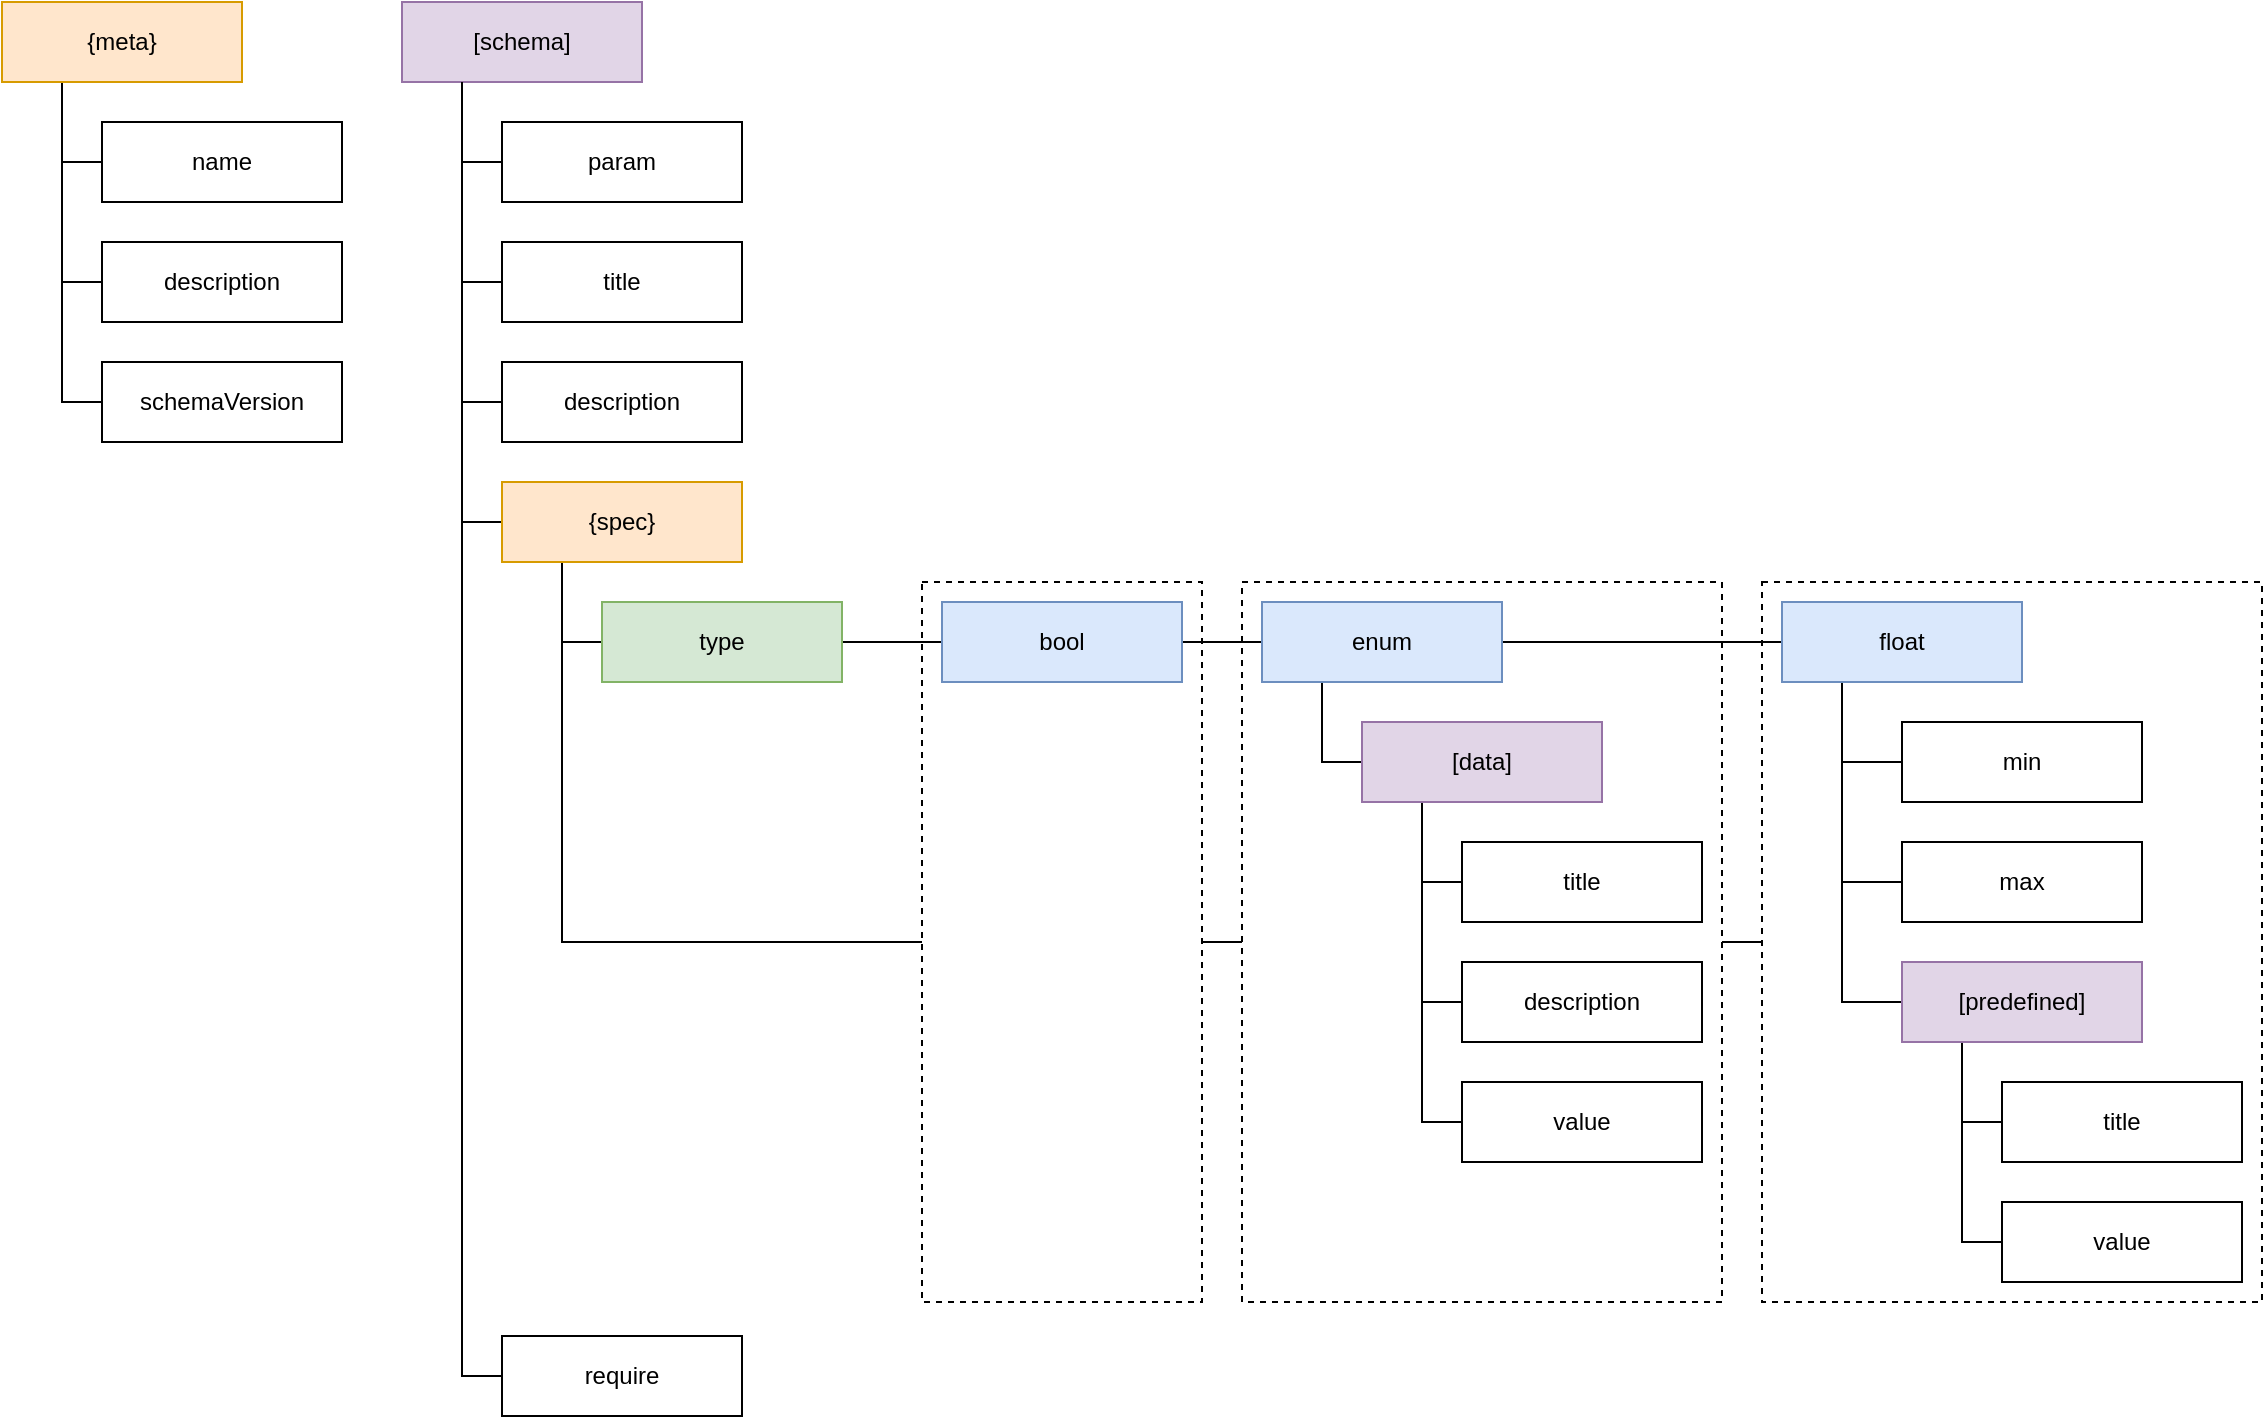 <mxfile version="15.7.3" type="device"><diagram id="p4MmBSN93-wABHWj0Tjt" name="Страница 1"><mxGraphModel dx="1422" dy="985" grid="1" gridSize="10" guides="1" tooltips="1" connect="1" arrows="1" fold="1" page="1" pageScale="1" pageWidth="1169" pageHeight="827" math="0" shadow="0"><root><mxCell id="0"/><mxCell id="1" parent="0"/><mxCell id="d4TlTFK5jQNRvdYHrK2c-62" value="" style="rounded=0;whiteSpace=wrap;html=1;align=center;dashed=1;fillColor=none;" vertex="1" parent="1"><mxGeometry x="960" y="450" width="250" height="360" as="geometry"/></mxCell><mxCell id="d4TlTFK5jQNRvdYHrK2c-61" value="" style="rounded=0;whiteSpace=wrap;html=1;align=center;dashed=1;fillColor=none;" vertex="1" parent="1"><mxGeometry x="700" y="450" width="240" height="360" as="geometry"/></mxCell><mxCell id="d4TlTFK5jQNRvdYHrK2c-63" style="edgeStyle=orthogonalEdgeStyle;rounded=0;orthogonalLoop=1;jettySize=auto;html=1;exitX=1;exitY=0.5;exitDx=0;exitDy=0;entryX=0;entryY=0.5;entryDx=0;entryDy=0;endArrow=none;endFill=0;" edge="1" parent="1" source="d4TlTFK5jQNRvdYHrK2c-43" target="d4TlTFK5jQNRvdYHrK2c-61"><mxGeometry relative="1" as="geometry"/></mxCell><mxCell id="d4TlTFK5jQNRvdYHrK2c-43" value="" style="rounded=0;whiteSpace=wrap;html=1;align=center;dashed=1;fillColor=none;" vertex="1" parent="1"><mxGeometry x="540" y="450" width="140" height="360" as="geometry"/></mxCell><mxCell id="d4TlTFK5jQNRvdYHrK2c-14" style="edgeStyle=orthogonalEdgeStyle;rounded=0;orthogonalLoop=1;jettySize=auto;html=1;exitX=0.25;exitY=1;exitDx=0;exitDy=0;entryX=0;entryY=0.5;entryDx=0;entryDy=0;endArrow=none;endFill=0;" edge="1" parent="1" source="d4TlTFK5jQNRvdYHrK2c-3" target="d4TlTFK5jQNRvdYHrK2c-12"><mxGeometry relative="1" as="geometry"/></mxCell><mxCell id="d4TlTFK5jQNRvdYHrK2c-15" style="edgeStyle=orthogonalEdgeStyle;rounded=0;orthogonalLoop=1;jettySize=auto;html=1;exitX=0.25;exitY=1;exitDx=0;exitDy=0;entryX=0;entryY=0.5;entryDx=0;entryDy=0;endArrow=none;endFill=0;" edge="1" parent="1" source="d4TlTFK5jQNRvdYHrK2c-3" target="d4TlTFK5jQNRvdYHrK2c-13"><mxGeometry relative="1" as="geometry"/></mxCell><mxCell id="d4TlTFK5jQNRvdYHrK2c-18" style="edgeStyle=orthogonalEdgeStyle;rounded=0;orthogonalLoop=1;jettySize=auto;html=1;exitX=0.25;exitY=1;exitDx=0;exitDy=0;entryX=0;entryY=0.5;entryDx=0;entryDy=0;endArrow=none;endFill=0;" edge="1" parent="1" source="d4TlTFK5jQNRvdYHrK2c-3" target="d4TlTFK5jQNRvdYHrK2c-17"><mxGeometry relative="1" as="geometry"/></mxCell><mxCell id="d4TlTFK5jQNRvdYHrK2c-3" value="{meta}" style="rounded=0;whiteSpace=wrap;html=1;align=center;fillColor=#ffe6cc;strokeColor=#d79b00;" vertex="1" parent="1"><mxGeometry x="80" y="160" width="120" height="40" as="geometry"/></mxCell><mxCell id="d4TlTFK5jQNRvdYHrK2c-70" style="edgeStyle=orthogonalEdgeStyle;rounded=0;orthogonalLoop=1;jettySize=auto;html=1;exitX=0.25;exitY=1;exitDx=0;exitDy=0;entryX=0;entryY=0.5;entryDx=0;entryDy=0;endArrow=none;endFill=0;" edge="1" parent="1" source="d4TlTFK5jQNRvdYHrK2c-4" target="d4TlTFK5jQNRvdYHrK2c-69"><mxGeometry relative="1" as="geometry"/></mxCell><mxCell id="d4TlTFK5jQNRvdYHrK2c-4" value="[schema]" style="rounded=0;whiteSpace=wrap;html=1;align=center;fillColor=#e1d5e7;strokeColor=#9673a6;" vertex="1" parent="1"><mxGeometry x="280" y="160" width="120" height="40" as="geometry"/></mxCell><mxCell id="d4TlTFK5jQNRvdYHrK2c-20" style="edgeStyle=orthogonalEdgeStyle;rounded=0;orthogonalLoop=1;jettySize=auto;html=1;exitX=0.25;exitY=1;exitDx=0;exitDy=0;entryX=0;entryY=0.5;entryDx=0;entryDy=0;endArrow=none;endFill=0;" edge="1" parent="1" source="d4TlTFK5jQNRvdYHrK2c-4" target="d4TlTFK5jQNRvdYHrK2c-6"><mxGeometry relative="1" as="geometry"><mxPoint x="360" y="260" as="sourcePoint"/></mxGeometry></mxCell><mxCell id="d4TlTFK5jQNRvdYHrK2c-21" style="edgeStyle=orthogonalEdgeStyle;rounded=0;orthogonalLoop=1;jettySize=auto;html=1;exitX=0.25;exitY=1;exitDx=0;exitDy=0;entryX=0;entryY=0.5;entryDx=0;entryDy=0;endArrow=none;endFill=0;" edge="1" parent="1" source="d4TlTFK5jQNRvdYHrK2c-4" target="d4TlTFK5jQNRvdYHrK2c-7"><mxGeometry relative="1" as="geometry"><mxPoint x="360" y="260" as="sourcePoint"/></mxGeometry></mxCell><mxCell id="d4TlTFK5jQNRvdYHrK2c-22" style="edgeStyle=orthogonalEdgeStyle;rounded=0;orthogonalLoop=1;jettySize=auto;html=1;exitX=0.25;exitY=1;exitDx=0;exitDy=0;entryX=0;entryY=0.5;entryDx=0;entryDy=0;endArrow=none;endFill=0;" edge="1" parent="1" source="d4TlTFK5jQNRvdYHrK2c-4" target="d4TlTFK5jQNRvdYHrK2c-8"><mxGeometry relative="1" as="geometry"><mxPoint x="360" y="260" as="sourcePoint"/></mxGeometry></mxCell><mxCell id="d4TlTFK5jQNRvdYHrK2c-23" style="edgeStyle=orthogonalEdgeStyle;rounded=0;orthogonalLoop=1;jettySize=auto;html=1;entryX=0;entryY=0.5;entryDx=0;entryDy=0;endArrow=none;endFill=0;exitX=0.25;exitY=1;exitDx=0;exitDy=0;" edge="1" parent="1" source="d4TlTFK5jQNRvdYHrK2c-4" target="d4TlTFK5jQNRvdYHrK2c-9"><mxGeometry relative="1" as="geometry"><mxPoint x="360" y="260" as="sourcePoint"/></mxGeometry></mxCell><mxCell id="d4TlTFK5jQNRvdYHrK2c-6" value="param" style="rounded=0;whiteSpace=wrap;html=1;align=center;" vertex="1" parent="1"><mxGeometry x="330" y="220" width="120" height="40" as="geometry"/></mxCell><mxCell id="d4TlTFK5jQNRvdYHrK2c-7" value="title" style="rounded=0;whiteSpace=wrap;html=1;align=center;" vertex="1" parent="1"><mxGeometry x="330" y="280" width="120" height="40" as="geometry"/></mxCell><mxCell id="d4TlTFK5jQNRvdYHrK2c-8" value="description" style="rounded=0;whiteSpace=wrap;html=1;align=center;" vertex="1" parent="1"><mxGeometry x="330" y="340" width="120" height="40" as="geometry"/></mxCell><mxCell id="d4TlTFK5jQNRvdYHrK2c-24" style="edgeStyle=orthogonalEdgeStyle;rounded=0;orthogonalLoop=1;jettySize=auto;html=1;exitX=0.25;exitY=1;exitDx=0;exitDy=0;entryX=0;entryY=0.5;entryDx=0;entryDy=0;endArrow=none;endFill=0;" edge="1" parent="1" source="d4TlTFK5jQNRvdYHrK2c-9" target="d4TlTFK5jQNRvdYHrK2c-10"><mxGeometry relative="1" as="geometry"/></mxCell><mxCell id="d4TlTFK5jQNRvdYHrK2c-47" style="edgeStyle=orthogonalEdgeStyle;rounded=0;orthogonalLoop=1;jettySize=auto;html=1;exitX=0.25;exitY=1;exitDx=0;exitDy=0;entryX=0;entryY=0.5;entryDx=0;entryDy=0;endArrow=none;endFill=0;" edge="1" parent="1" source="d4TlTFK5jQNRvdYHrK2c-9" target="d4TlTFK5jQNRvdYHrK2c-43"><mxGeometry relative="1" as="geometry"/></mxCell><mxCell id="d4TlTFK5jQNRvdYHrK2c-9" value="{spec}" style="rounded=0;whiteSpace=wrap;html=1;align=center;fillColor=#ffe6cc;strokeColor=#d79b00;" vertex="1" parent="1"><mxGeometry x="330" y="400" width="120" height="40" as="geometry"/></mxCell><mxCell id="d4TlTFK5jQNRvdYHrK2c-66" style="edgeStyle=orthogonalEdgeStyle;rounded=0;orthogonalLoop=1;jettySize=auto;html=1;exitX=1;exitY=0.5;exitDx=0;exitDy=0;entryX=0;entryY=0.5;entryDx=0;entryDy=0;endArrow=none;endFill=0;" edge="1" parent="1" source="d4TlTFK5jQNRvdYHrK2c-10" target="d4TlTFK5jQNRvdYHrK2c-26"><mxGeometry relative="1" as="geometry"/></mxCell><mxCell id="d4TlTFK5jQNRvdYHrK2c-10" value="type" style="rounded=0;whiteSpace=wrap;html=1;align=center;fillColor=#d5e8d4;strokeColor=#82b366;" vertex="1" parent="1"><mxGeometry x="380" y="460" width="120" height="40" as="geometry"/></mxCell><mxCell id="d4TlTFK5jQNRvdYHrK2c-12" value="name" style="rounded=0;whiteSpace=wrap;html=1;align=center;" vertex="1" parent="1"><mxGeometry x="130" y="220" width="120" height="40" as="geometry"/></mxCell><mxCell id="d4TlTFK5jQNRvdYHrK2c-13" value="description" style="rounded=0;whiteSpace=wrap;html=1;align=center;" vertex="1" parent="1"><mxGeometry x="130" y="280" width="120" height="40" as="geometry"/></mxCell><mxCell id="d4TlTFK5jQNRvdYHrK2c-17" value="schemaVersion" style="rounded=0;whiteSpace=wrap;html=1;align=center;" vertex="1" parent="1"><mxGeometry x="130" y="340" width="120" height="40" as="geometry"/></mxCell><mxCell id="d4TlTFK5jQNRvdYHrK2c-35" style="edgeStyle=orthogonalEdgeStyle;rounded=0;orthogonalLoop=1;jettySize=auto;html=1;exitX=0.25;exitY=1;exitDx=0;exitDy=0;entryX=0;entryY=0.5;entryDx=0;entryDy=0;endArrow=none;endFill=0;" edge="1" parent="1" source="d4TlTFK5jQNRvdYHrK2c-25" target="d4TlTFK5jQNRvdYHrK2c-34"><mxGeometry relative="1" as="geometry"/></mxCell><mxCell id="d4TlTFK5jQNRvdYHrK2c-67" style="edgeStyle=orthogonalEdgeStyle;rounded=0;orthogonalLoop=1;jettySize=auto;html=1;exitX=0;exitY=0.5;exitDx=0;exitDy=0;entryX=1;entryY=0.5;entryDx=0;entryDy=0;endArrow=none;endFill=0;" edge="1" parent="1" source="d4TlTFK5jQNRvdYHrK2c-25" target="d4TlTFK5jQNRvdYHrK2c-26"><mxGeometry relative="1" as="geometry"/></mxCell><mxCell id="d4TlTFK5jQNRvdYHrK2c-68" style="edgeStyle=orthogonalEdgeStyle;rounded=0;orthogonalLoop=1;jettySize=auto;html=1;exitX=1;exitY=0.5;exitDx=0;exitDy=0;entryX=0;entryY=0.5;entryDx=0;entryDy=0;endArrow=none;endFill=0;" edge="1" parent="1" source="d4TlTFK5jQNRvdYHrK2c-25" target="d4TlTFK5jQNRvdYHrK2c-27"><mxGeometry relative="1" as="geometry"/></mxCell><mxCell id="d4TlTFK5jQNRvdYHrK2c-25" value="enum" style="rounded=0;whiteSpace=wrap;html=1;align=center;fillColor=#dae8fc;strokeColor=#6c8ebf;" vertex="1" parent="1"><mxGeometry x="710" y="460" width="120" height="40" as="geometry"/></mxCell><mxCell id="d4TlTFK5jQNRvdYHrK2c-26" value="bool" style="rounded=0;whiteSpace=wrap;html=1;align=center;fillColor=#dae8fc;strokeColor=#6c8ebf;" vertex="1" parent="1"><mxGeometry x="550" y="460" width="120" height="40" as="geometry"/></mxCell><mxCell id="d4TlTFK5jQNRvdYHrK2c-51" style="edgeStyle=orthogonalEdgeStyle;rounded=0;orthogonalLoop=1;jettySize=auto;html=1;exitX=0.25;exitY=1;exitDx=0;exitDy=0;entryX=0;entryY=0.5;entryDx=0;entryDy=0;endArrow=none;endFill=0;" edge="1" parent="1" source="d4TlTFK5jQNRvdYHrK2c-27" target="d4TlTFK5jQNRvdYHrK2c-48"><mxGeometry relative="1" as="geometry"/></mxCell><mxCell id="d4TlTFK5jQNRvdYHrK2c-52" style="edgeStyle=orthogonalEdgeStyle;rounded=0;orthogonalLoop=1;jettySize=auto;html=1;exitX=0.25;exitY=1;exitDx=0;exitDy=0;entryX=0;entryY=0.5;entryDx=0;entryDy=0;endArrow=none;endFill=0;" edge="1" parent="1" source="d4TlTFK5jQNRvdYHrK2c-27" target="d4TlTFK5jQNRvdYHrK2c-49"><mxGeometry relative="1" as="geometry"/></mxCell><mxCell id="d4TlTFK5jQNRvdYHrK2c-53" style="edgeStyle=orthogonalEdgeStyle;rounded=0;orthogonalLoop=1;jettySize=auto;html=1;exitX=0.25;exitY=1;exitDx=0;exitDy=0;entryX=0;entryY=0.5;entryDx=0;entryDy=0;endArrow=none;endFill=0;" edge="1" parent="1" source="d4TlTFK5jQNRvdYHrK2c-27" target="d4TlTFK5jQNRvdYHrK2c-50"><mxGeometry relative="1" as="geometry"/></mxCell><mxCell id="d4TlTFK5jQNRvdYHrK2c-27" value="float" style="rounded=0;whiteSpace=wrap;html=1;align=center;fillColor=#dae8fc;strokeColor=#6c8ebf;" vertex="1" parent="1"><mxGeometry x="970" y="460" width="120" height="40" as="geometry"/></mxCell><mxCell id="d4TlTFK5jQNRvdYHrK2c-40" style="edgeStyle=orthogonalEdgeStyle;rounded=0;orthogonalLoop=1;jettySize=auto;html=1;exitX=0.25;exitY=1;exitDx=0;exitDy=0;entryX=0;entryY=0.5;entryDx=0;entryDy=0;endArrow=none;endFill=0;" edge="1" parent="1" source="d4TlTFK5jQNRvdYHrK2c-34" target="d4TlTFK5jQNRvdYHrK2c-36"><mxGeometry relative="1" as="geometry"/></mxCell><mxCell id="d4TlTFK5jQNRvdYHrK2c-41" style="edgeStyle=orthogonalEdgeStyle;rounded=0;orthogonalLoop=1;jettySize=auto;html=1;exitX=0.25;exitY=1;exitDx=0;exitDy=0;entryX=0;entryY=0.5;entryDx=0;entryDy=0;endArrow=none;endFill=0;" edge="1" parent="1" source="d4TlTFK5jQNRvdYHrK2c-34" target="d4TlTFK5jQNRvdYHrK2c-38"><mxGeometry relative="1" as="geometry"/></mxCell><mxCell id="d4TlTFK5jQNRvdYHrK2c-42" style="edgeStyle=orthogonalEdgeStyle;rounded=0;orthogonalLoop=1;jettySize=auto;html=1;exitX=0.25;exitY=1;exitDx=0;exitDy=0;entryX=0;entryY=0.5;entryDx=0;entryDy=0;endArrow=none;endFill=0;" edge="1" parent="1" source="d4TlTFK5jQNRvdYHrK2c-34" target="d4TlTFK5jQNRvdYHrK2c-39"><mxGeometry relative="1" as="geometry"/></mxCell><mxCell id="d4TlTFK5jQNRvdYHrK2c-34" value="[data]" style="rounded=0;whiteSpace=wrap;html=1;align=center;fillColor=#e1d5e7;strokeColor=#9673a6;" vertex="1" parent="1"><mxGeometry x="760" y="520" width="120" height="40" as="geometry"/></mxCell><mxCell id="d4TlTFK5jQNRvdYHrK2c-36" value="title" style="rounded=0;whiteSpace=wrap;html=1;align=center;" vertex="1" parent="1"><mxGeometry x="810" y="580" width="120" height="40" as="geometry"/></mxCell><mxCell id="d4TlTFK5jQNRvdYHrK2c-38" value="description" style="rounded=0;whiteSpace=wrap;html=1;align=center;" vertex="1" parent="1"><mxGeometry x="810" y="640" width="120" height="40" as="geometry"/></mxCell><mxCell id="d4TlTFK5jQNRvdYHrK2c-39" value="value" style="rounded=0;whiteSpace=wrap;html=1;align=center;" vertex="1" parent="1"><mxGeometry x="810" y="700" width="120" height="40" as="geometry"/></mxCell><mxCell id="d4TlTFK5jQNRvdYHrK2c-48" value="min" style="rounded=0;whiteSpace=wrap;html=1;align=center;" vertex="1" parent="1"><mxGeometry x="1030" y="520" width="120" height="40" as="geometry"/></mxCell><mxCell id="d4TlTFK5jQNRvdYHrK2c-49" value="max" style="rounded=0;whiteSpace=wrap;html=1;align=center;" vertex="1" parent="1"><mxGeometry x="1030" y="580" width="120" height="40" as="geometry"/></mxCell><mxCell id="d4TlTFK5jQNRvdYHrK2c-56" style="edgeStyle=orthogonalEdgeStyle;rounded=0;orthogonalLoop=1;jettySize=auto;html=1;exitX=0.25;exitY=1;exitDx=0;exitDy=0;entryX=0;entryY=0.5;entryDx=0;entryDy=0;endArrow=none;endFill=0;" edge="1" parent="1" source="d4TlTFK5jQNRvdYHrK2c-50" target="d4TlTFK5jQNRvdYHrK2c-54"><mxGeometry relative="1" as="geometry"/></mxCell><mxCell id="d4TlTFK5jQNRvdYHrK2c-57" style="edgeStyle=orthogonalEdgeStyle;rounded=0;orthogonalLoop=1;jettySize=auto;html=1;exitX=0.25;exitY=1;exitDx=0;exitDy=0;entryX=0;entryY=0.5;entryDx=0;entryDy=0;endArrow=none;endFill=0;" edge="1" parent="1" source="d4TlTFK5jQNRvdYHrK2c-50" target="d4TlTFK5jQNRvdYHrK2c-55"><mxGeometry relative="1" as="geometry"/></mxCell><mxCell id="d4TlTFK5jQNRvdYHrK2c-50" value="[predefined]" style="rounded=0;whiteSpace=wrap;html=1;align=center;fillColor=#e1d5e7;strokeColor=#9673a6;" vertex="1" parent="1"><mxGeometry x="1030" y="640" width="120" height="40" as="geometry"/></mxCell><mxCell id="d4TlTFK5jQNRvdYHrK2c-54" value="title" style="rounded=0;whiteSpace=wrap;html=1;align=center;" vertex="1" parent="1"><mxGeometry x="1080" y="700" width="120" height="40" as="geometry"/></mxCell><mxCell id="d4TlTFK5jQNRvdYHrK2c-55" value="value" style="rounded=0;whiteSpace=wrap;html=1;align=center;" vertex="1" parent="1"><mxGeometry x="1080" y="760" width="120" height="40" as="geometry"/></mxCell><mxCell id="d4TlTFK5jQNRvdYHrK2c-64" style="edgeStyle=orthogonalEdgeStyle;rounded=0;orthogonalLoop=1;jettySize=auto;html=1;exitX=1;exitY=0.5;exitDx=0;exitDy=0;entryX=0;entryY=0.5;entryDx=0;entryDy=0;endArrow=none;endFill=0;" edge="1" parent="1" source="d4TlTFK5jQNRvdYHrK2c-61" target="d4TlTFK5jQNRvdYHrK2c-62"><mxGeometry relative="1" as="geometry"/></mxCell><mxCell id="d4TlTFK5jQNRvdYHrK2c-69" value="require" style="rounded=0;whiteSpace=wrap;html=1;align=center;" vertex="1" parent="1"><mxGeometry x="330" y="827" width="120" height="40" as="geometry"/></mxCell></root></mxGraphModel></diagram></mxfile>